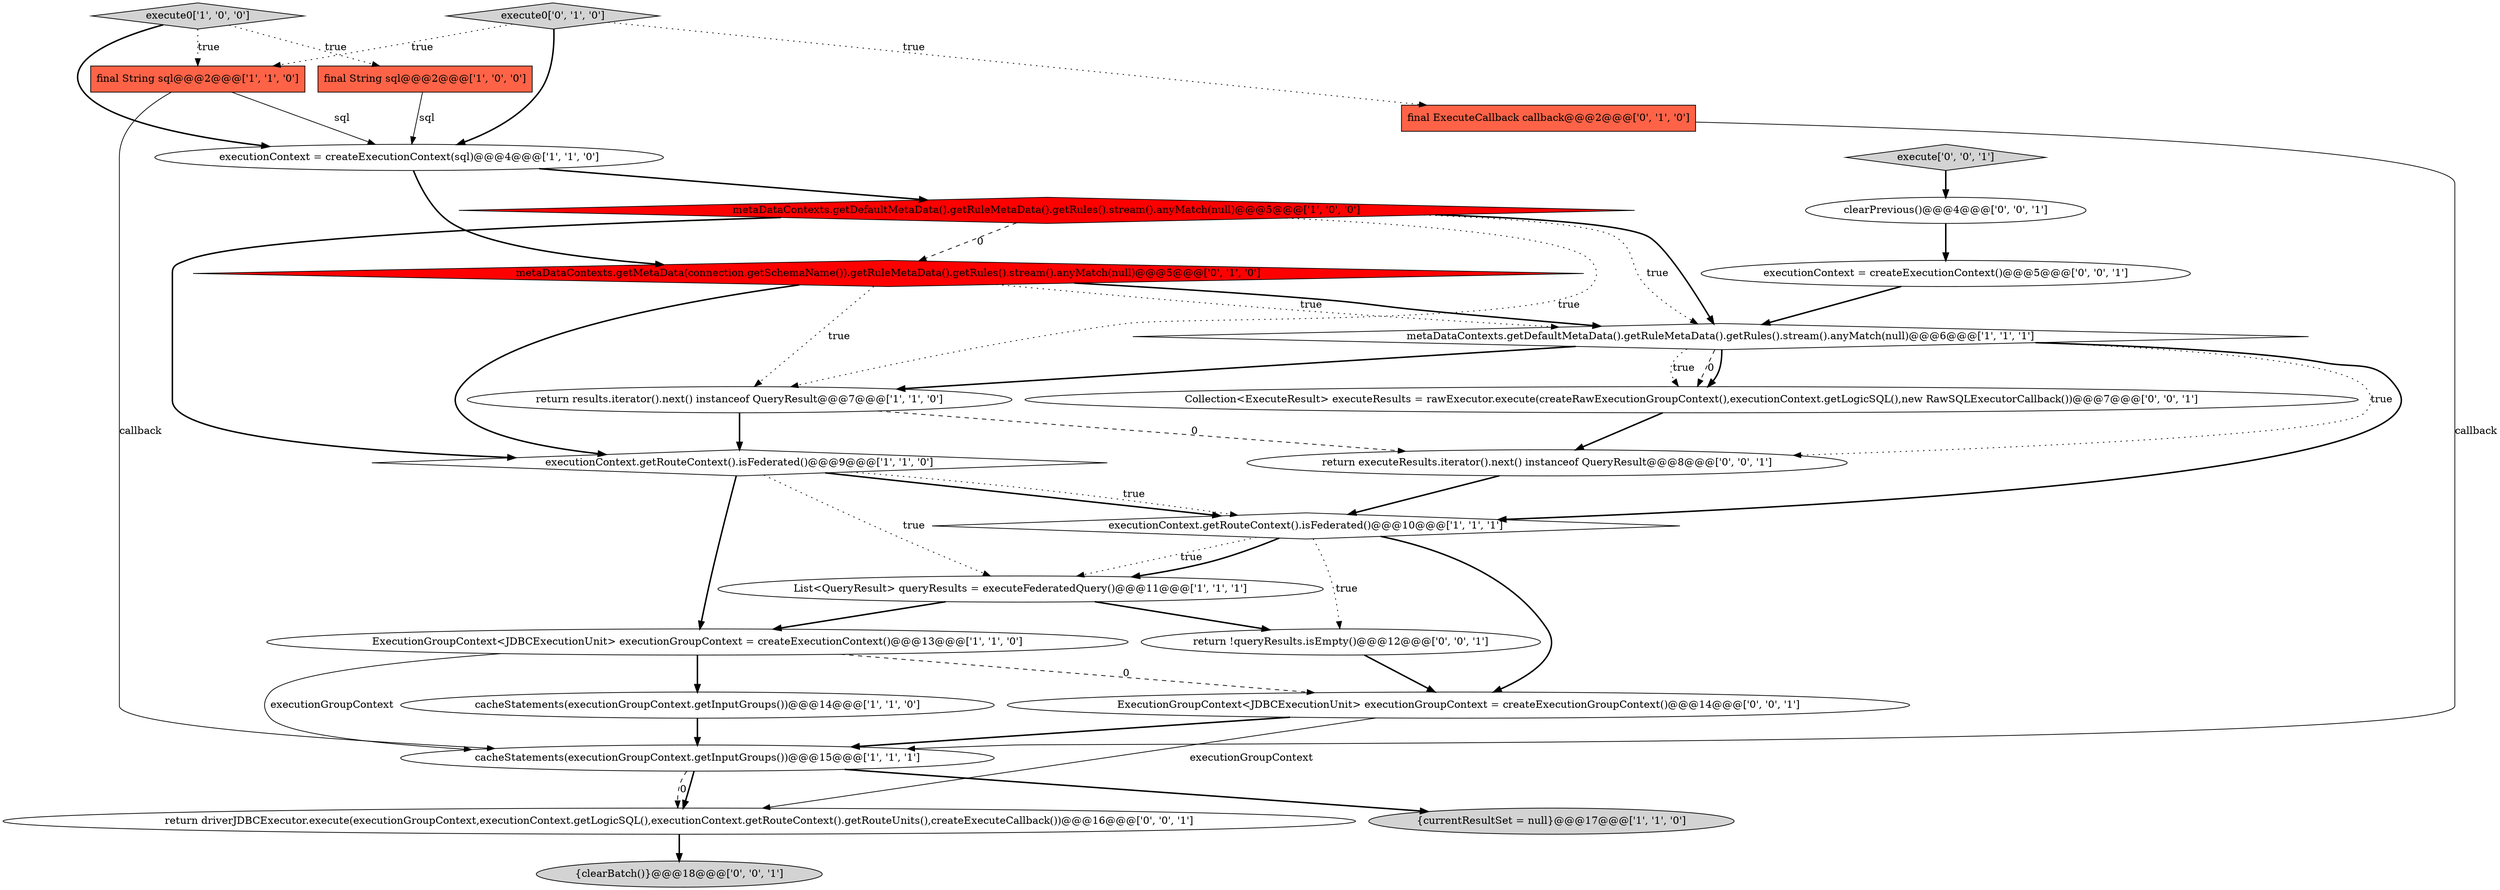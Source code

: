 digraph {
25 [style = filled, label = "return !queryResults.isEmpty()@@@12@@@['0', '0', '1']", fillcolor = white, shape = ellipse image = "AAA0AAABBB3BBB"];
2 [style = filled, label = "executionContext.getRouteContext().isFederated()@@@9@@@['1', '1', '0']", fillcolor = white, shape = diamond image = "AAA0AAABBB1BBB"];
9 [style = filled, label = "cacheStatements(executionGroupContext.getInputGroups())@@@14@@@['1', '1', '0']", fillcolor = white, shape = ellipse image = "AAA0AAABBB1BBB"];
24 [style = filled, label = "executionContext = createExecutionContext()@@@5@@@['0', '0', '1']", fillcolor = white, shape = ellipse image = "AAA0AAABBB3BBB"];
5 [style = filled, label = "final String sql@@@2@@@['1', '1', '0']", fillcolor = tomato, shape = box image = "AAA0AAABBB1BBB"];
0 [style = filled, label = "cacheStatements(executionGroupContext.getInputGroups())@@@15@@@['1', '1', '1']", fillcolor = white, shape = ellipse image = "AAA0AAABBB1BBB"];
19 [style = filled, label = "ExecutionGroupContext<JDBCExecutionUnit> executionGroupContext = createExecutionGroupContext()@@@14@@@['0', '0', '1']", fillcolor = white, shape = ellipse image = "AAA0AAABBB3BBB"];
13 [style = filled, label = "metaDataContexts.getDefaultMetaData().getRuleMetaData().getRules().stream().anyMatch(null)@@@5@@@['1', '0', '0']", fillcolor = red, shape = diamond image = "AAA1AAABBB1BBB"];
3 [style = filled, label = "return results.iterator().next() instanceof QueryResult@@@7@@@['1', '1', '0']", fillcolor = white, shape = ellipse image = "AAA0AAABBB1BBB"];
1 [style = filled, label = "final String sql@@@2@@@['1', '0', '0']", fillcolor = tomato, shape = box image = "AAA0AAABBB1BBB"];
12 [style = filled, label = "{currentResultSet = null}@@@17@@@['1', '1', '0']", fillcolor = lightgray, shape = ellipse image = "AAA0AAABBB1BBB"];
7 [style = filled, label = "List<QueryResult> queryResults = executeFederatedQuery()@@@11@@@['1', '1', '1']", fillcolor = white, shape = ellipse image = "AAA0AAABBB1BBB"];
21 [style = filled, label = "{clearBatch()}@@@18@@@['0', '0', '1']", fillcolor = lightgray, shape = ellipse image = "AAA0AAABBB3BBB"];
16 [style = filled, label = "execute0['0', '1', '0']", fillcolor = lightgray, shape = diamond image = "AAA0AAABBB2BBB"];
15 [style = filled, label = "final ExecuteCallback callback@@@2@@@['0', '1', '0']", fillcolor = tomato, shape = box image = "AAA0AAABBB2BBB"];
18 [style = filled, label = "return executeResults.iterator().next() instanceof QueryResult@@@8@@@['0', '0', '1']", fillcolor = white, shape = ellipse image = "AAA0AAABBB3BBB"];
14 [style = filled, label = "metaDataContexts.getMetaData(connection.getSchemaName()).getRuleMetaData().getRules().stream().anyMatch(null)@@@5@@@['0', '1', '0']", fillcolor = red, shape = diamond image = "AAA1AAABBB2BBB"];
20 [style = filled, label = "execute['0', '0', '1']", fillcolor = lightgray, shape = diamond image = "AAA0AAABBB3BBB"];
11 [style = filled, label = "metaDataContexts.getDefaultMetaData().getRuleMetaData().getRules().stream().anyMatch(null)@@@6@@@['1', '1', '1']", fillcolor = white, shape = diamond image = "AAA0AAABBB1BBB"];
6 [style = filled, label = "execute0['1', '0', '0']", fillcolor = lightgray, shape = diamond image = "AAA0AAABBB1BBB"];
8 [style = filled, label = "ExecutionGroupContext<JDBCExecutionUnit> executionGroupContext = createExecutionContext()@@@13@@@['1', '1', '0']", fillcolor = white, shape = ellipse image = "AAA0AAABBB1BBB"];
23 [style = filled, label = "return driverJDBCExecutor.execute(executionGroupContext,executionContext.getLogicSQL(),executionContext.getRouteContext().getRouteUnits(),createExecuteCallback())@@@16@@@['0', '0', '1']", fillcolor = white, shape = ellipse image = "AAA0AAABBB3BBB"];
22 [style = filled, label = "clearPrevious()@@@4@@@['0', '0', '1']", fillcolor = white, shape = ellipse image = "AAA0AAABBB3BBB"];
4 [style = filled, label = "executionContext.getRouteContext().isFederated()@@@10@@@['1', '1', '1']", fillcolor = white, shape = diamond image = "AAA0AAABBB1BBB"];
17 [style = filled, label = "Collection<ExecuteResult> executeResults = rawExecutor.execute(createRawExecutionGroupContext(),executionContext.getLogicSQL(),new RawSQLExecutorCallback())@@@7@@@['0', '0', '1']", fillcolor = white, shape = ellipse image = "AAA0AAABBB3BBB"];
10 [style = filled, label = "executionContext = createExecutionContext(sql)@@@4@@@['1', '1', '0']", fillcolor = white, shape = ellipse image = "AAA0AAABBB1BBB"];
8->19 [style = dashed, label="0"];
1->10 [style = solid, label="sql"];
5->10 [style = solid, label="sql"];
9->0 [style = bold, label=""];
13->3 [style = dotted, label="true"];
10->14 [style = bold, label=""];
16->10 [style = bold, label=""];
3->18 [style = dashed, label="0"];
0->12 [style = bold, label=""];
0->23 [style = dashed, label="0"];
11->4 [style = bold, label=""];
16->15 [style = dotted, label="true"];
4->19 [style = bold, label=""];
6->1 [style = dotted, label="true"];
11->17 [style = dotted, label="true"];
4->7 [style = dotted, label="true"];
8->0 [style = solid, label="executionGroupContext"];
11->17 [style = dashed, label="0"];
4->25 [style = dotted, label="true"];
11->18 [style = dotted, label="true"];
7->8 [style = bold, label=""];
2->4 [style = bold, label=""];
13->11 [style = bold, label=""];
4->7 [style = bold, label=""];
13->14 [style = dashed, label="0"];
19->0 [style = bold, label=""];
20->22 [style = bold, label=""];
6->5 [style = dotted, label="true"];
0->23 [style = bold, label=""];
18->4 [style = bold, label=""];
3->2 [style = bold, label=""];
10->13 [style = bold, label=""];
23->21 [style = bold, label=""];
11->3 [style = bold, label=""];
24->11 [style = bold, label=""];
19->23 [style = solid, label="executionGroupContext"];
6->10 [style = bold, label=""];
17->18 [style = bold, label=""];
2->7 [style = dotted, label="true"];
2->4 [style = dotted, label="true"];
25->19 [style = bold, label=""];
8->9 [style = bold, label=""];
16->5 [style = dotted, label="true"];
14->3 [style = dotted, label="true"];
11->17 [style = bold, label=""];
13->11 [style = dotted, label="true"];
14->11 [style = dotted, label="true"];
14->2 [style = bold, label=""];
7->25 [style = bold, label=""];
22->24 [style = bold, label=""];
14->11 [style = bold, label=""];
5->0 [style = solid, label="callback"];
15->0 [style = solid, label="callback"];
2->8 [style = bold, label=""];
13->2 [style = bold, label=""];
}
